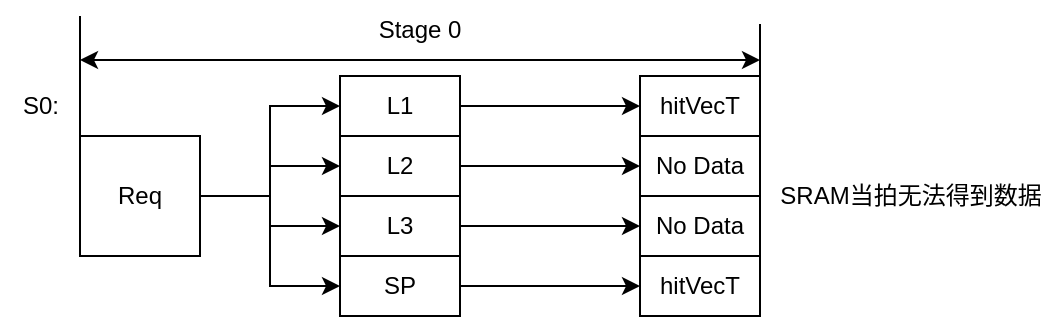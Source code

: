 <mxfile version="24.0.4" type="github">
  <diagram name="第 1 页" id="2D09tRjOOLw1QeDDmu1q">
    <mxGraphModel dx="791" dy="1105" grid="1" gridSize="10" guides="1" tooltips="1" connect="1" arrows="1" fold="1" page="1" pageScale="1" pageWidth="1600" pageHeight="900" math="0" shadow="0">
      <root>
        <mxCell id="0" />
        <mxCell id="1" parent="0" />
        <mxCell id="KDayziZo-Zm0KuNPOGni-1" value="S0:" style="text;html=1;align=center;verticalAlign=middle;resizable=0;points=[];autosize=1;strokeColor=none;fillColor=none;" vertex="1" parent="1">
          <mxGeometry x="30" y="128" width="40" height="30" as="geometry" />
        </mxCell>
        <mxCell id="KDayziZo-Zm0KuNPOGni-2" value="" style="endArrow=none;html=1;rounded=0;" edge="1" parent="1">
          <mxGeometry width="50" height="50" relative="1" as="geometry">
            <mxPoint x="70" y="180" as="sourcePoint" />
            <mxPoint x="70" y="98" as="targetPoint" />
          </mxGeometry>
        </mxCell>
        <mxCell id="KDayziZo-Zm0KuNPOGni-11" style="edgeStyle=orthogonalEdgeStyle;rounded=0;orthogonalLoop=1;jettySize=auto;html=1;exitX=1;exitY=0.5;exitDx=0;exitDy=0;entryX=0;entryY=0.5;entryDx=0;entryDy=0;" edge="1" parent="1" source="KDayziZo-Zm0KuNPOGni-3" target="KDayziZo-Zm0KuNPOGni-5">
          <mxGeometry relative="1" as="geometry">
            <mxPoint x="160" y="140" as="targetPoint" />
          </mxGeometry>
        </mxCell>
        <mxCell id="KDayziZo-Zm0KuNPOGni-12" style="edgeStyle=orthogonalEdgeStyle;rounded=0;orthogonalLoop=1;jettySize=auto;html=1;exitX=1;exitY=0.5;exitDx=0;exitDy=0;entryX=0;entryY=0.5;entryDx=0;entryDy=0;" edge="1" parent="1" source="KDayziZo-Zm0KuNPOGni-3" target="KDayziZo-Zm0KuNPOGni-6">
          <mxGeometry relative="1" as="geometry" />
        </mxCell>
        <mxCell id="KDayziZo-Zm0KuNPOGni-13" style="edgeStyle=orthogonalEdgeStyle;rounded=0;orthogonalLoop=1;jettySize=auto;html=1;exitX=1;exitY=0.5;exitDx=0;exitDy=0;entryX=0;entryY=0.5;entryDx=0;entryDy=0;" edge="1" parent="1" source="KDayziZo-Zm0KuNPOGni-3" target="KDayziZo-Zm0KuNPOGni-7">
          <mxGeometry relative="1" as="geometry" />
        </mxCell>
        <mxCell id="KDayziZo-Zm0KuNPOGni-14" style="edgeStyle=orthogonalEdgeStyle;rounded=0;orthogonalLoop=1;jettySize=auto;html=1;exitX=1;exitY=0.5;exitDx=0;exitDy=0;" edge="1" parent="1" source="KDayziZo-Zm0KuNPOGni-3" target="KDayziZo-Zm0KuNPOGni-8">
          <mxGeometry relative="1" as="geometry" />
        </mxCell>
        <mxCell id="KDayziZo-Zm0KuNPOGni-3" value="Req" style="rounded=0;whiteSpace=wrap;html=1;" vertex="1" parent="1">
          <mxGeometry x="70" y="158" width="60" height="60" as="geometry" />
        </mxCell>
        <mxCell id="KDayziZo-Zm0KuNPOGni-20" style="edgeStyle=orthogonalEdgeStyle;rounded=0;orthogonalLoop=1;jettySize=auto;html=1;exitX=1;exitY=0.5;exitDx=0;exitDy=0;" edge="1" parent="1" source="KDayziZo-Zm0KuNPOGni-5" target="KDayziZo-Zm0KuNPOGni-15">
          <mxGeometry relative="1" as="geometry" />
        </mxCell>
        <mxCell id="KDayziZo-Zm0KuNPOGni-5" value="&lt;div&gt;L1&lt;br&gt;&lt;/div&gt;" style="rounded=0;whiteSpace=wrap;html=1;" vertex="1" parent="1">
          <mxGeometry x="200" y="128" width="60" height="30" as="geometry" />
        </mxCell>
        <mxCell id="KDayziZo-Zm0KuNPOGni-21" style="edgeStyle=orthogonalEdgeStyle;rounded=0;orthogonalLoop=1;jettySize=auto;html=1;exitX=1;exitY=0.5;exitDx=0;exitDy=0;entryX=0;entryY=0.5;entryDx=0;entryDy=0;" edge="1" parent="1" source="KDayziZo-Zm0KuNPOGni-6" target="KDayziZo-Zm0KuNPOGni-16">
          <mxGeometry relative="1" as="geometry" />
        </mxCell>
        <mxCell id="KDayziZo-Zm0KuNPOGni-6" value="&lt;div&gt;L2&lt;/div&gt;" style="rounded=0;whiteSpace=wrap;html=1;" vertex="1" parent="1">
          <mxGeometry x="200" y="158" width="60" height="30" as="geometry" />
        </mxCell>
        <mxCell id="KDayziZo-Zm0KuNPOGni-22" style="edgeStyle=orthogonalEdgeStyle;rounded=0;orthogonalLoop=1;jettySize=auto;html=1;exitX=1;exitY=0.5;exitDx=0;exitDy=0;entryX=0;entryY=0.5;entryDx=0;entryDy=0;" edge="1" parent="1" source="KDayziZo-Zm0KuNPOGni-7" target="KDayziZo-Zm0KuNPOGni-17">
          <mxGeometry relative="1" as="geometry" />
        </mxCell>
        <mxCell id="KDayziZo-Zm0KuNPOGni-7" value="&lt;div&gt;L3&lt;/div&gt;" style="rounded=0;whiteSpace=wrap;html=1;" vertex="1" parent="1">
          <mxGeometry x="200" y="188" width="60" height="30" as="geometry" />
        </mxCell>
        <mxCell id="KDayziZo-Zm0KuNPOGni-23" style="edgeStyle=orthogonalEdgeStyle;rounded=0;orthogonalLoop=1;jettySize=auto;html=1;exitX=1;exitY=0.5;exitDx=0;exitDy=0;entryX=0;entryY=0.5;entryDx=0;entryDy=0;" edge="1" parent="1" source="KDayziZo-Zm0KuNPOGni-8" target="KDayziZo-Zm0KuNPOGni-18">
          <mxGeometry relative="1" as="geometry" />
        </mxCell>
        <mxCell id="KDayziZo-Zm0KuNPOGni-8" value="SP" style="rounded=0;whiteSpace=wrap;html=1;" vertex="1" parent="1">
          <mxGeometry x="200" y="218" width="60" height="30" as="geometry" />
        </mxCell>
        <mxCell id="KDayziZo-Zm0KuNPOGni-15" value="hitVecT" style="rounded=0;whiteSpace=wrap;html=1;" vertex="1" parent="1">
          <mxGeometry x="350" y="128" width="60" height="30" as="geometry" />
        </mxCell>
        <mxCell id="KDayziZo-Zm0KuNPOGni-16" value="No Data" style="rounded=0;whiteSpace=wrap;html=1;" vertex="1" parent="1">
          <mxGeometry x="350" y="158" width="60" height="30" as="geometry" />
        </mxCell>
        <mxCell id="KDayziZo-Zm0KuNPOGni-17" value="No Data" style="rounded=0;whiteSpace=wrap;html=1;" vertex="1" parent="1">
          <mxGeometry x="350" y="188" width="60" height="30" as="geometry" />
        </mxCell>
        <mxCell id="KDayziZo-Zm0KuNPOGni-18" value="hitVecT" style="rounded=0;whiteSpace=wrap;html=1;" vertex="1" parent="1">
          <mxGeometry x="350" y="218" width="60" height="30" as="geometry" />
        </mxCell>
        <mxCell id="KDayziZo-Zm0KuNPOGni-24" value="" style="endArrow=none;html=1;rounded=0;" edge="1" parent="1">
          <mxGeometry width="50" height="50" relative="1" as="geometry">
            <mxPoint x="410" y="184" as="sourcePoint" />
            <mxPoint x="410" y="102" as="targetPoint" />
          </mxGeometry>
        </mxCell>
        <mxCell id="KDayziZo-Zm0KuNPOGni-26" value="" style="endArrow=classic;startArrow=classic;html=1;rounded=0;" edge="1" parent="1">
          <mxGeometry width="50" height="50" relative="1" as="geometry">
            <mxPoint x="70" y="120" as="sourcePoint" />
            <mxPoint x="410" y="120" as="targetPoint" />
          </mxGeometry>
        </mxCell>
        <mxCell id="KDayziZo-Zm0KuNPOGni-27" value="Stage 0" style="text;html=1;align=center;verticalAlign=middle;whiteSpace=wrap;rounded=0;" vertex="1" parent="1">
          <mxGeometry x="210" y="90" width="60" height="30" as="geometry" />
        </mxCell>
        <mxCell id="KDayziZo-Zm0KuNPOGni-29" value="&lt;div&gt;SRAM当拍无法得到数据&lt;/div&gt;" style="text;html=1;align=center;verticalAlign=middle;resizable=0;points=[];autosize=1;strokeColor=none;fillColor=none;" vertex="1" parent="1">
          <mxGeometry x="410" y="173" width="150" height="30" as="geometry" />
        </mxCell>
      </root>
    </mxGraphModel>
  </diagram>
</mxfile>
